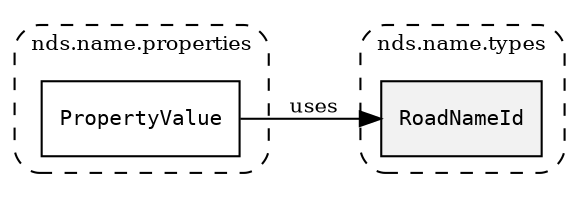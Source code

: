 /**
 * This dot file creates symbol collaboration diagram for RoadNameId.
 */
digraph ZSERIO
{
    node [shape=box, fontsize=10];
    rankdir="LR";
    fontsize=10;
    tooltip="RoadNameId collaboration diagram";

    subgraph "cluster_nds.name.types"
    {
        style="dashed, rounded";
        label="nds.name.types";
        tooltip="Package nds.name.types";
        href="../../../content/packages/nds.name.types.html#Package-nds-name-types";
        target="_parent";

        "RoadNameId" [style="filled", fillcolor="#0000000D", target="_parent", label=<<font face="monospace"><table align="center" border="0" cellspacing="0" cellpadding="0"><tr><td href="../../../content/packages/nds.name.types.html#Subtype-RoadNameId" title="Subtype defined in nds.name.types">RoadNameId</td></tr></table></font>>];
    }

    subgraph "cluster_nds.name.properties"
    {
        style="dashed, rounded";
        label="nds.name.properties";
        tooltip="Package nds.name.properties";
        href="../../../content/packages/nds.name.properties.html#Package-nds-name-properties";
        target="_parent";

        "PropertyValue" [target="_parent", label=<<font face="monospace"><table align="center" border="0" cellspacing="0" cellpadding="0"><tr><td href="../../../content/packages/nds.name.properties.html#Choice-PropertyValue" title="Choice defined in nds.name.properties">PropertyValue</td></tr></table></font>>];
    }

    "PropertyValue" -> "RoadNameId" [label="uses", fontsize=10];
}
